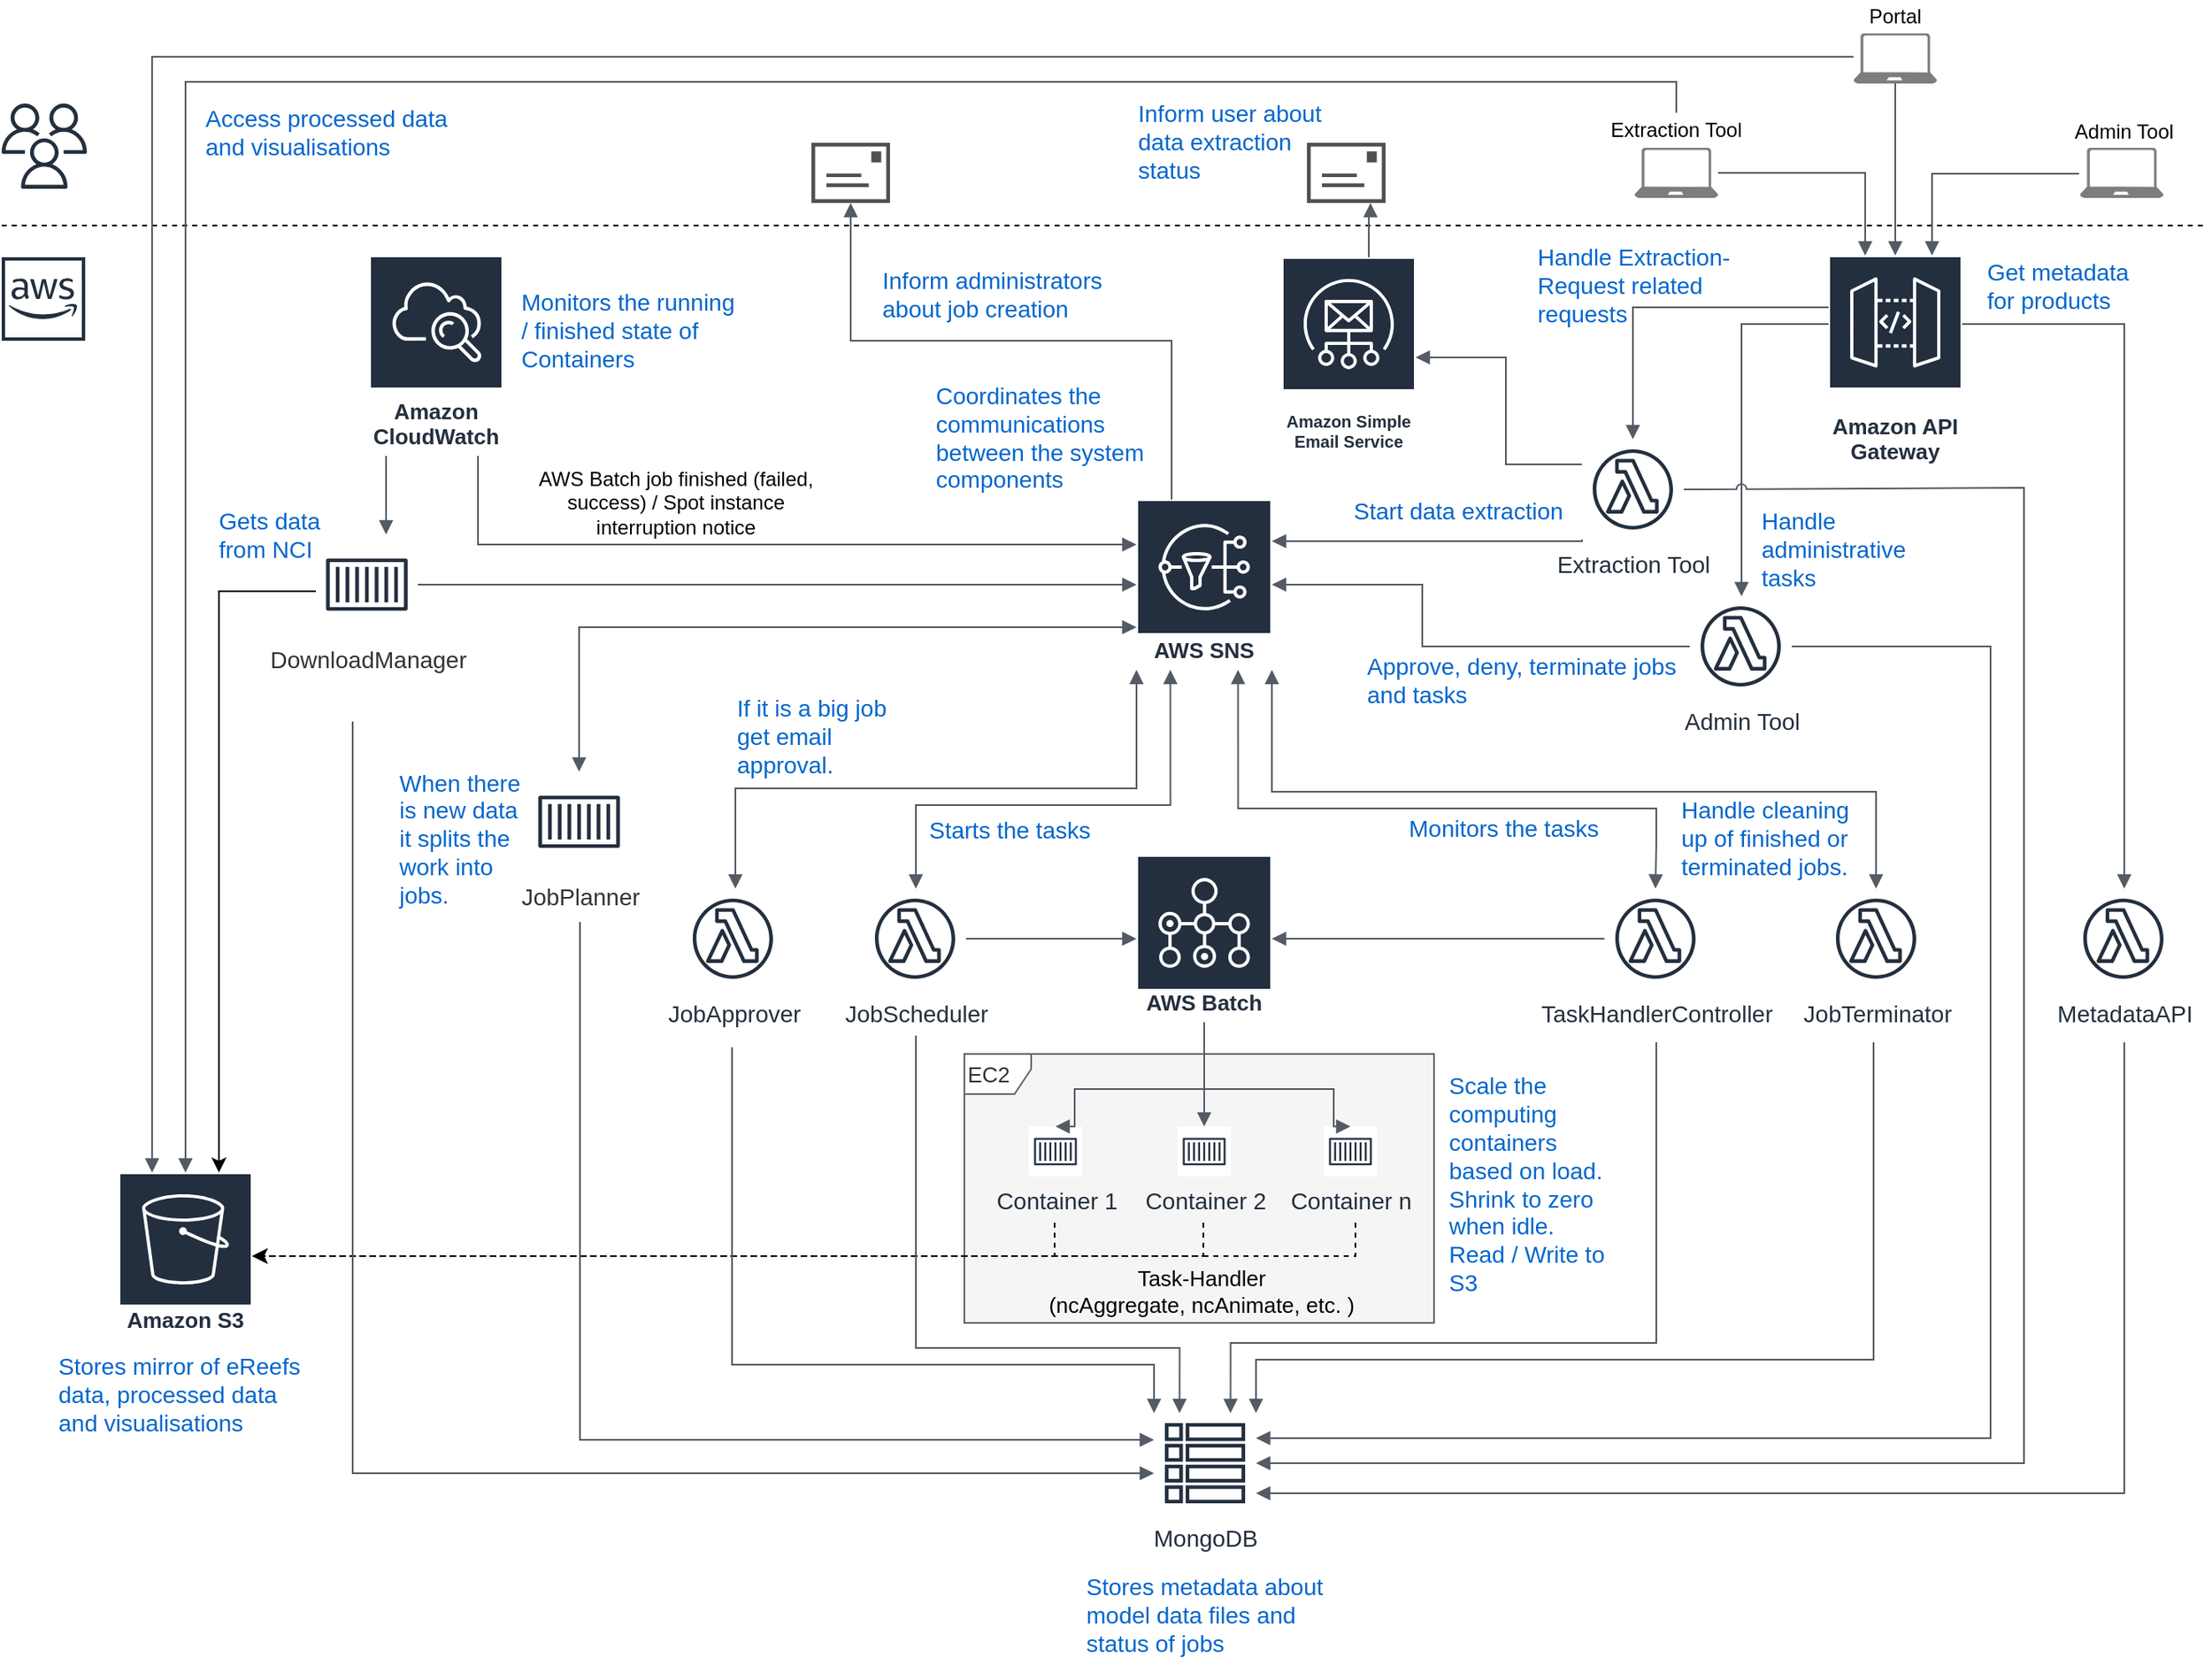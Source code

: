 <mxfile version="11.2.5" type="device" pages="1"><diagram id="AIWjgSI6FKE5sA2d39fr" name="Page-1"><mxGraphModel dx="1718" dy="987" grid="1" gridSize="10" guides="1" tooltips="1" connect="1" arrows="1" fold="1" page="1" pageScale="1" pageWidth="1654" pageHeight="1169" math="0" shadow="0"><root><mxCell id="0"/><mxCell id="1" parent="0"/><mxCell id="dnRg93aR0uM5tUcFZ671-33" value="&lt;span style=&quot;font-size: 13px;&quot;&gt;EC2&lt;/span&gt;" style="shape=umlFrame;whiteSpace=wrap;html=1;fontSize=13;fillColor=#FFFFFF;strokeColor=#666666;fontColor=#333333;swimlaneFillColor=#F5F5F5;width=40;height=24;align=left;gradientColor=none;" parent="1" vertex="1"><mxGeometry x="596" y="637" width="281" height="161" as="geometry"/></mxCell><mxCell id="l2hEYm8cLcGQP5qqCt-_-9" value="" style="edgeStyle=orthogonalEdgeStyle;html=1;endArrow=block;elbow=vertical;startArrow=block;endFill=1;strokeColor=#545B64;rounded=0;exitX=0;exitY=0.75;exitDx=0;exitDy=0;entryX=0.5;entryY=0;entryDx=0;entryDy=0;startFill=1;" parent="1" source="_pUB0SuXBhL8Jsp3ewmf-2" target="dnRg93aR0uM5tUcFZ671-42" edge="1"><mxGeometry width="100" relative="1" as="geometry"><mxPoint x="793" y="492.333" as="sourcePoint"/><mxPoint x="279.81" y="537.81" as="targetPoint"/><Array as="points"><mxPoint x="366" y="382"/></Array></mxGeometry></mxCell><mxCell id="zQh6z0M1e9EEZLiVxIB6-7" value="" style="edgeStyle=orthogonalEdgeStyle;rounded=0;orthogonalLoop=1;jettySize=auto;html=1;fontSize=10;dashed=1;" parent="1" target="zQh6z0M1e9EEZLiVxIB6-1" edge="1"><mxGeometry relative="1" as="geometry"><mxPoint x="739" y="738" as="sourcePoint"/><Array as="points"><mxPoint x="739" y="758"/></Array></mxGeometry></mxCell><mxCell id="l2hEYm8cLcGQP5qqCt-_-15" value="Container 2" style="points=[[0,0],[0.25,0],[0.5,0],[0.75,0],[1,0],[1,0.25],[1,0.5],[1,0.75],[1,1],[0.75,1],[0.5,1],[0.25,1],[0,1],[0,0.75],[0,0.5],[0,0.25]];outlineConnect=0;fontColor=#232F3E;gradientColor=none;strokeColor=#232F3E;fillColor=#ffffff;dashed=0;verticalLabelPosition=bottom;verticalAlign=top;align=center;html=1;fontSize=14;fontStyle=0;aspect=fixed;shape=mxgraph.aws4.resourceIcon;resIcon=mxgraph.aws4.container_1;" parent="1" vertex="1"><mxGeometry x="723.5" y="680.431" width="32" height="30" as="geometry"/></mxCell><mxCell id="zQh6z0M1e9EEZLiVxIB6-3" value="" style="edgeStyle=orthogonalEdgeStyle;rounded=0;orthogonalLoop=1;jettySize=auto;html=1;" parent="1" source="hlFDTd9tWK818w-DX2w5-6" target="zQh6z0M1e9EEZLiVxIB6-1" edge="1"><mxGeometry relative="1" as="geometry"><mxPoint x="1180" y="878" as="sourcePoint"/><mxPoint x="831.0" y="732.931" as="targetPoint"/><Array as="points"><mxPoint x="150" y="360"/></Array></mxGeometry></mxCell><mxCell id="zQh6z0M1e9EEZLiVxIB6-6" value="" style="edgeStyle=orthogonalEdgeStyle;rounded=0;orthogonalLoop=1;jettySize=auto;html=1;fontSize=10;dashed=1;" parent="1" target="zQh6z0M1e9EEZLiVxIB6-1" edge="1"><mxGeometry relative="1" as="geometry"><mxPoint x="650" y="738" as="sourcePoint"/><Array as="points"><mxPoint x="650" y="738"/><mxPoint x="650" y="758"/></Array></mxGeometry></mxCell><mxCell id="l2hEYm8cLcGQP5qqCt-_-16" value="Container 1" style="points=[[0,0],[0.25,0],[0.5,0],[0.75,0],[1,0],[1,0.25],[1,0.5],[1,0.75],[1,1],[0.75,1],[0.5,1],[0.25,1],[0,1],[0,0.75],[0,0.5],[0,0.25]];outlineConnect=0;fontColor=#232F3E;gradientColor=none;strokeColor=#232F3E;fillColor=#ffffff;dashed=0;verticalLabelPosition=bottom;verticalAlign=top;align=center;html=1;fontSize=14;fontStyle=0;aspect=fixed;shape=mxgraph.aws4.resourceIcon;resIcon=mxgraph.aws4.container_1;" parent="1" vertex="1"><mxGeometry x="634.5" y="680.431" width="32" height="30" as="geometry"/></mxCell><mxCell id="zQh6z0M1e9EEZLiVxIB6-8" value="" style="edgeStyle=orthogonalEdgeStyle;rounded=0;orthogonalLoop=1;jettySize=auto;html=1;fontSize=10;dashed=1;" parent="1" target="zQh6z0M1e9EEZLiVxIB6-1" edge="1"><mxGeometry relative="1" as="geometry"><mxPoint x="830" y="738" as="sourcePoint"/><Array as="points"><mxPoint x="830" y="738"/><mxPoint x="830" y="758"/></Array></mxGeometry></mxCell><mxCell id="l2hEYm8cLcGQP5qqCt-_-17" value="Container n" style="points=[[0,0],[0.25,0],[0.5,0],[0.75,0],[1,0],[1,0.25],[1,0.5],[1,0.75],[1,1],[0.75,1],[0.5,1],[0.25,1],[0,1],[0,0.75],[0,0.5],[0,0.25]];outlineConnect=0;fontColor=#232F3E;gradientColor=none;strokeColor=#232F3E;fillColor=#ffffff;dashed=0;verticalLabelPosition=bottom;verticalAlign=top;align=center;html=1;fontSize=14;fontStyle=0;aspect=fixed;shape=mxgraph.aws4.resourceIcon;resIcon=mxgraph.aws4.container_1;" parent="1" vertex="1"><mxGeometry x="811" y="680.431" width="32" height="30" as="geometry"/></mxCell><mxCell id="_pUB0SuXBhL8Jsp3ewmf-2" value="AWS SNS&lt;br style=&quot;font-size: 13px;&quot;&gt;" style="points=[[0,0],[0.25,0],[0.5,0],[0.75,0],[1,0],[1,0.25],[1,0.5],[1,0.75],[1,1],[0.75,1],[0.5,1],[0.25,1],[0,1],[0,0.75],[0,0.5],[0,0.25]];outlineConnect=0;fontColor=#232F3E;gradientColor=none;strokeColor=#ffffff;fillColor=#232F3E;dashed=0;verticalLabelPosition=middle;verticalAlign=bottom;align=center;html=1;whiteSpace=wrap;fontSize=13;fontStyle=1;spacing=3;shape=mxgraph.aws4.productIcon;prIcon=mxgraph.aws4.sns;" parent="1" vertex="1"><mxGeometry x="699" y="305" width="81" height="102" as="geometry"/></mxCell><mxCell id="_pUB0SuXBhL8Jsp3ewmf-12" value="" style="edgeStyle=orthogonalEdgeStyle;html=1;endArrow=block;elbow=vertical;startArrow=none;endFill=1;strokeColor=#545B64;rounded=0;exitX=0.5;exitY=1;exitDx=0;exitDy=0;entryX=0.5;entryY=0;entryDx=0;entryDy=0;" parent="1" source="dnRg93aR0uM5tUcFZ671-19" target="l2hEYm8cLcGQP5qqCt-_-17" edge="1"><mxGeometry width="100" relative="1" as="geometry"><mxPoint x="1017.31" y="758.759" as="sourcePoint"/><mxPoint x="1107" y="698" as="targetPoint"/><Array as="points"><mxPoint x="739" y="658"/><mxPoint x="817" y="658"/></Array></mxGeometry></mxCell><mxCell id="_pUB0SuXBhL8Jsp3ewmf-13" value="" style="edgeStyle=orthogonalEdgeStyle;html=1;endArrow=block;elbow=vertical;startArrow=none;endFill=1;strokeColor=#545B64;rounded=0;entryX=0.5;entryY=0;entryDx=0;entryDy=0;exitX=0.5;exitY=1;exitDx=0;exitDy=0;" parent="1" source="dnRg93aR0uM5tUcFZ671-19" target="l2hEYm8cLcGQP5qqCt-_-16" edge="1"><mxGeometry width="100" relative="1" as="geometry"><mxPoint x="747" y="643" as="sourcePoint"/><mxPoint x="1107" y="903" as="targetPoint"/><Array as="points"><mxPoint x="739" y="658"/><mxPoint x="662" y="658"/></Array></mxGeometry></mxCell><mxCell id="_pUB0SuXBhL8Jsp3ewmf-14" value="" style="edgeStyle=orthogonalEdgeStyle;html=1;endArrow=block;elbow=vertical;startArrow=none;endFill=1;strokeColor=#545B64;rounded=0;exitX=0.5;exitY=1;exitDx=0;exitDy=0;entryX=0.5;entryY=0;entryDx=0;entryDy=0;" parent="1" source="dnRg93aR0uM5tUcFZ671-19" target="l2hEYm8cLcGQP5qqCt-_-15" edge="1"><mxGeometry width="100" relative="1" as="geometry"><mxPoint x="1237" y="703" as="sourcePoint"/><mxPoint x="787" y="643" as="targetPoint"/><Array as="points"/></mxGeometry></mxCell><mxCell id="_pUB0SuXBhL8Jsp3ewmf-22" value="JobApprover&lt;br style=&quot;font-size: 14px;&quot;&gt;" style="points=[[0,0],[0.25,0],[0.5,0],[0.75,0],[1,0],[1,0.25],[1,0.5],[1,0.75],[1,1],[0.75,1],[0.5,1],[0.25,1],[0,1],[0,0.75],[0,0.5],[0,0.25]];outlineConnect=0;fontColor=#232F3E;gradientColor=none;strokeColor=#232F3E;fillColor=#ffffff;dashed=0;verticalLabelPosition=bottom;verticalAlign=top;align=center;html=1;fontSize=14;fontStyle=0;aspect=fixed;shape=mxgraph.aws4.resourceIcon;resIcon=mxgraph.aws4.lambda_function;" parent="1" vertex="1"><mxGeometry x="427" y="538" width="61" height="60" as="geometry"/></mxCell><mxCell id="hlFDTd9tWK818w-DX2w5-6" value="&lt;div style=&quot;font-size: 14px;&quot;&gt;DownloadManager&lt;/div&gt;" style="points=[[0,0],[0.25,0],[0.5,0],[0.75,0],[1,0],[1,0.25],[1,0.5],[1,0.75],[1,1],[0.75,1],[0.5,1],[0.25,1],[0,1],[0,0.75],[0,0.5],[0,0.25]];outlineConnect=0;fontColor=#333333;strokeColor=#232F3E;fillColor=#FFFFFF;dashed=0;verticalLabelPosition=bottom;verticalAlign=top;align=center;html=1;fontSize=14;fontStyle=0;aspect=fixed;shape=mxgraph.aws4.resourceIcon;resIcon=mxgraph.aws4.container_1;perimeterSpacing=0;" parent="1" vertex="1"><mxGeometry x="208" y="326" width="61" height="60" as="geometry"/></mxCell><mxCell id="hlFDTd9tWK818w-DX2w5-8" value="" style="edgeStyle=orthogonalEdgeStyle;html=1;endArrow=block;elbow=vertical;startArrow=none;endFill=1;strokeColor=#545B64;rounded=0;exitX=1;exitY=0.5;exitDx=0;exitDy=0;" parent="1" source="hlFDTd9tWK818w-DX2w5-6" target="_pUB0SuXBhL8Jsp3ewmf-2" edge="1"><mxGeometry width="100" relative="1" as="geometry"><mxPoint x="285" y="365.2" as="sourcePoint"/><mxPoint x="698" y="388" as="targetPoint"/><Array as="points"><mxPoint x="285" y="356"/></Array></mxGeometry></mxCell><mxCell id="dnRg93aR0uM5tUcFZ671-1" value="" style="edgeStyle=orthogonalEdgeStyle;html=1;endArrow=block;elbow=vertical;startArrow=block;endFill=1;strokeColor=#545B64;rounded=0;startFill=1;entryX=0;entryY=1;entryDx=0;entryDy=0;" parent="1" target="_pUB0SuXBhL8Jsp3ewmf-2" edge="1"><mxGeometry width="100" relative="1" as="geometry"><mxPoint x="459" y="538" as="sourcePoint"/><mxPoint x="699.5" y="438.167" as="targetPoint"/><Array as="points"><mxPoint x="459" y="538"/><mxPoint x="459" y="478"/><mxPoint x="699" y="478"/></Array></mxGeometry></mxCell><mxCell id="dnRg93aR0uM5tUcFZ671-2" value="JobTerminator&lt;br style=&quot;font-size: 14px;&quot;&gt;" style="points=[[0,0],[0.25,0],[0.5,0],[0.75,0],[1,0],[1,0.25],[1,0.5],[1,0.75],[1,1],[0.75,1],[0.5,1],[0.25,1],[0,1],[0,0.75],[0,0.5],[0,0.25]];outlineConnect=0;fontColor=#232F3E;gradientColor=none;strokeColor=#232F3E;fillColor=#ffffff;dashed=0;verticalLabelPosition=bottom;verticalAlign=top;align=center;html=1;fontSize=14;fontStyle=0;aspect=fixed;shape=mxgraph.aws4.resourceIcon;resIcon=mxgraph.aws4.lambda_function;" parent="1" vertex="1"><mxGeometry x="1111" y="538" width="61" height="60" as="geometry"/></mxCell><mxCell id="dnRg93aR0uM5tUcFZ671-3" value="" style="edgeStyle=orthogonalEdgeStyle;html=1;endArrow=block;elbow=vertical;startArrow=block;endFill=1;strokeColor=#545B64;rounded=0;exitX=1;exitY=1;exitDx=0;exitDy=0;entryX=0.5;entryY=0;entryDx=0;entryDy=0;startFill=1;" parent="1" source="_pUB0SuXBhL8Jsp3ewmf-2" target="dnRg93aR0uM5tUcFZ671-2" edge="1"><mxGeometry width="100" relative="1" as="geometry"><mxPoint x="780.333" y="411.167" as="sourcePoint"/><mxPoint x="934.5" y="375.667" as="targetPoint"/><Array as="points"><mxPoint x="780" y="480"/><mxPoint x="1142" y="480"/></Array></mxGeometry></mxCell><mxCell id="dnRg93aR0uM5tUcFZ671-6" value="" style="edgeStyle=orthogonalEdgeStyle;html=1;endArrow=block;elbow=vertical;startArrow=block;endFill=1;strokeColor=#545B64;rounded=0;startFill=1;exitX=0.25;exitY=1;exitDx=0;exitDy=0;" parent="1" source="_pUB0SuXBhL8Jsp3ewmf-2" target="dnRg93aR0uM5tUcFZ671-7" edge="1"><mxGeometry width="100" relative="1" as="geometry"><mxPoint x="719.5" y="438.167" as="sourcePoint"/><mxPoint x="567" y="528" as="targetPoint"/><Array as="points"><mxPoint x="719" y="488"/><mxPoint x="567" y="488"/></Array></mxGeometry></mxCell><mxCell id="dnRg93aR0uM5tUcFZ671-7" value="JobScheduler&lt;br style=&quot;font-size: 14px;&quot;&gt;" style="points=[[0,0],[0.25,0],[0.5,0],[0.75,0],[1,0],[1,0.25],[1,0.5],[1,0.75],[1,1],[0.75,1],[0.5,1],[0.25,1],[0,1],[0,0.75],[0,0.5],[0,0.25]];outlineConnect=0;fontColor=#232F3E;gradientColor=none;strokeColor=#232F3E;fillColor=#ffffff;dashed=0;verticalLabelPosition=bottom;verticalAlign=top;align=center;html=1;fontSize=14;fontStyle=0;aspect=fixed;shape=mxgraph.aws4.resourceIcon;resIcon=mxgraph.aws4.lambda_function;" parent="1" vertex="1"><mxGeometry x="536" y="538" width="61" height="60" as="geometry"/></mxCell><mxCell id="dnRg93aR0uM5tUcFZ671-8" value="TaskHandlerController&lt;br style=&quot;font-size: 14px;&quot;&gt;" style="points=[[0,0],[0.25,0],[0.5,0],[0.75,0],[1,0],[1,0.25],[1,0.5],[1,0.75],[1,1],[0.75,1],[0.5,1],[0.25,1],[0,1],[0,0.75],[0,0.5],[0,0.25]];outlineConnect=0;fontColor=#232F3E;gradientColor=none;strokeColor=#232F3E;fillColor=#ffffff;dashed=0;verticalLabelPosition=bottom;verticalAlign=top;align=center;html=1;fontSize=14;fontStyle=0;aspect=fixed;shape=mxgraph.aws4.resourceIcon;resIcon=mxgraph.aws4.lambda_function;" parent="1" vertex="1"><mxGeometry x="979" y="538" width="61" height="60" as="geometry"/></mxCell><mxCell id="dnRg93aR0uM5tUcFZ671-10" value="" style="edgeStyle=orthogonalEdgeStyle;html=1;endArrow=block;elbow=vertical;startArrow=block;endFill=1;strokeColor=#545B64;rounded=0;exitX=0.75;exitY=1;exitDx=0;exitDy=0;startFill=1;entryX=0.5;entryY=0;entryDx=0;entryDy=0;" parent="1" source="_pUB0SuXBhL8Jsp3ewmf-2" target="dnRg93aR0uM5tUcFZ671-8" edge="1"><mxGeometry width="100" relative="1" as="geometry"><mxPoint x="760.333" y="411.167" as="sourcePoint"/><mxPoint x="883" y="491" as="targetPoint"/><Array as="points"><mxPoint x="760" y="490"/><mxPoint x="1010" y="490"/><mxPoint x="1010" y="511"/></Array></mxGeometry></mxCell><mxCell id="dnRg93aR0uM5tUcFZ671-12" value="&lt;div style=&quot;font-size: 14px&quot;&gt;&lt;span style=&quot;font-size: 14px&quot;&gt;MongoDB&lt;/span&gt;&lt;/div&gt;" style="points=[[0,0],[0.25,0],[0.5,0],[0.75,0],[1,0],[1,0.25],[1,0.5],[1,0.75],[1,1],[0.75,1],[0.5,1],[0.25,1],[0,1],[0,0.75],[0,0.5],[0,0.25]];outlineConnect=0;fontColor=#232F3E;gradientColor=none;strokeColor=#232F3E;fillColor=#ffffff;dashed=0;verticalLabelPosition=bottom;verticalAlign=top;align=center;html=1;fontSize=14;fontStyle=0;aspect=fixed;shape=mxgraph.aws4.resourceIcon;resIcon=mxgraph.aws4.table;" parent="1" vertex="1"><mxGeometry x="709.5" y="852" width="61" height="60" as="geometry"/></mxCell><mxCell id="dnRg93aR0uM5tUcFZ671-14" value="" style="edgeStyle=orthogonalEdgeStyle;html=1;endArrow=block;elbow=vertical;startArrow=none;endFill=1;strokeColor=#545B64;rounded=0;startFill=0;entryX=0;entryY=0;entryDx=0;entryDy=0;" parent="1" target="dnRg93aR0uM5tUcFZ671-12" edge="1"><mxGeometry width="100" relative="1" as="geometry"><mxPoint x="457" y="633" as="sourcePoint"/><mxPoint x="648.138" y="716.241" as="targetPoint"/><Array as="points"><mxPoint x="457" y="633"/><mxPoint x="457" y="823"/><mxPoint x="709" y="823"/></Array></mxGeometry></mxCell><mxCell id="dnRg93aR0uM5tUcFZ671-15" value="" style="edgeStyle=orthogonalEdgeStyle;html=1;endArrow=block;elbow=vertical;startArrow=none;endFill=1;strokeColor=#545B64;rounded=0;startFill=0;entryX=0.25;entryY=0;entryDx=0;entryDy=0;" parent="1" target="dnRg93aR0uM5tUcFZ671-12" edge="1"><mxGeometry width="100" relative="1" as="geometry"><mxPoint x="567" y="626" as="sourcePoint"/><mxPoint x="727.638" y="725.741" as="targetPoint"/><Array as="points"><mxPoint x="567" y="813"/><mxPoint x="725" y="813"/></Array></mxGeometry></mxCell><mxCell id="dnRg93aR0uM5tUcFZ671-16" value="" style="edgeStyle=orthogonalEdgeStyle;html=1;endArrow=block;elbow=vertical;startArrow=none;endFill=1;strokeColor=#545B64;rounded=0;startFill=0;entryX=0.75;entryY=0;entryDx=0;entryDy=0;" parent="1" target="dnRg93aR0uM5tUcFZ671-12" edge="1"><mxGeometry width="100" relative="1" as="geometry"><mxPoint x="1010" y="630" as="sourcePoint"/><mxPoint x="927.81" y="728.741" as="targetPoint"/><Array as="points"><mxPoint x="1010" y="810"/><mxPoint x="755" y="810"/></Array></mxGeometry></mxCell><mxCell id="dnRg93aR0uM5tUcFZ671-17" value="" style="edgeStyle=orthogonalEdgeStyle;html=1;endArrow=block;elbow=vertical;startArrow=none;endFill=1;strokeColor=#545B64;rounded=0;startFill=0;entryX=1;entryY=0;entryDx=0;entryDy=0;" parent="1" target="dnRg93aR0uM5tUcFZ671-12" edge="1"><mxGeometry width="100" relative="1" as="geometry"><mxPoint x="1140" y="630" as="sourcePoint"/><mxPoint x="1072.638" y="719.241" as="targetPoint"/><Array as="points"><mxPoint x="1140" y="630"/><mxPoint x="1140" y="820"/><mxPoint x="771" y="820"/></Array></mxGeometry></mxCell><mxCell id="dnRg93aR0uM5tUcFZ671-18" value="" style="edgeStyle=orthogonalEdgeStyle;html=1;endArrow=block;elbow=vertical;startArrow=none;endFill=1;strokeColor=#545B64;rounded=0;startFill=0;" parent="1" target="dnRg93aR0uM5tUcFZ671-12" edge="1"><mxGeometry width="100" relative="1" as="geometry"><mxPoint x="366" y="558" as="sourcePoint"/><mxPoint x="537.638" y="731.241" as="targetPoint"/><Array as="points"><mxPoint x="366" y="868"/></Array></mxGeometry></mxCell><mxCell id="dnRg93aR0uM5tUcFZ671-19" value="AWS Batch" style="points=[[0,0],[0.25,0],[0.5,0],[0.75,0],[1,0],[1,0.25],[1,0.5],[1,0.75],[1,1],[0.75,1],[0.5,1],[0.25,1],[0,1],[0,0.75],[0,0.5],[0,0.25]];outlineConnect=0;fontColor=#232F3E;gradientColor=none;strokeColor=#ffffff;fillColor=#232F3E;dashed=0;verticalLabelPosition=middle;verticalAlign=bottom;align=center;html=1;whiteSpace=wrap;fontSize=13;fontStyle=1;spacing=3;shape=mxgraph.aws4.productIcon;prIcon=mxgraph.aws4.batch;" parent="1" vertex="1"><mxGeometry x="699" y="518" width="81" height="100" as="geometry"/></mxCell><mxCell id="dnRg93aR0uM5tUcFZ671-20" value="" style="edgeStyle=orthogonalEdgeStyle;html=1;endArrow=block;elbow=vertical;startArrow=none;endFill=1;strokeColor=#545B64;rounded=0;entryX=0;entryY=0.5;entryDx=0;entryDy=0;startFill=0;exitX=1;exitY=0.5;exitDx=0;exitDy=0;" parent="1" source="dnRg93aR0uM5tUcFZ671-7" target="dnRg93aR0uM5tUcFZ671-19" edge="1"><mxGeometry width="100" relative="1" as="geometry"><mxPoint x="617.793" y="547.966" as="sourcePoint"/><mxPoint x="729.517" y="447.966" as="targetPoint"/><Array as="points"/></mxGeometry></mxCell><mxCell id="dnRg93aR0uM5tUcFZ671-21" value="" style="edgeStyle=orthogonalEdgeStyle;html=1;endArrow=block;elbow=vertical;startArrow=none;endFill=1;strokeColor=#545B64;rounded=0;entryX=1;entryY=0.5;entryDx=0;entryDy=0;startFill=0;exitX=0;exitY=0.5;exitDx=0;exitDy=0;" parent="1" source="dnRg93aR0uM5tUcFZ671-8" target="dnRg93aR0uM5tUcFZ671-19" edge="1"><mxGeometry width="100" relative="1" as="geometry"><mxPoint x="709.517" y="551.31" as="sourcePoint"/><mxPoint x="648.138" y="551.31" as="targetPoint"/><Array as="points"/></mxGeometry></mxCell><mxCell id="dnRg93aR0uM5tUcFZ671-22" value="Amazon CloudWatch" style="outlineConnect=0;fontColor=#232F3E;gradientColor=none;strokeColor=#ffffff;fillColor=#232F3E;dashed=0;verticalLabelPosition=middle;verticalAlign=bottom;align=center;html=1;whiteSpace=wrap;fontSize=13;fontStyle=1;spacing=3;shape=mxgraph.aws4.productIcon;prIcon=mxgraph.aws4.cloudwatch;" parent="1" vertex="1"><mxGeometry x="240" y="159" width="80" height="120" as="geometry"/></mxCell><mxCell id="dnRg93aR0uM5tUcFZ671-23" value="" style="edgeStyle=orthogonalEdgeStyle;html=1;endArrow=block;elbow=vertical;startArrow=none;endFill=1;strokeColor=#545B64;rounded=0;" parent="1" source="dnRg93aR0uM5tUcFZ671-22" target="_pUB0SuXBhL8Jsp3ewmf-2" edge="1"><mxGeometry width="100" relative="1" as="geometry"><mxPoint x="431.655" y="362.931" as="sourcePoint"/><mxPoint x="707.517" y="362.931" as="targetPoint"/><Array as="points"><mxPoint x="305" y="332"/></Array></mxGeometry></mxCell><mxCell id="dnRg93aR0uM5tUcFZ671-24" value="" style="endArrow=none;dashed=1;html=1;" parent="1" edge="1"><mxGeometry width="50" height="50" relative="1" as="geometry"><mxPoint x="20" y="141" as="sourcePoint"/><mxPoint x="1340" y="141" as="targetPoint"/></mxGeometry></mxCell><mxCell id="dnRg93aR0uM5tUcFZ671-25" style="edgeStyle=orthogonalEdgeStyle;rounded=0;orthogonalLoop=1;jettySize=auto;html=1;endArrow=block;endFill=1;strokeColor=#545B64;" parent="1" source="_pUB0SuXBhL8Jsp3ewmf-2" target="dnRg93aR0uM5tUcFZ671-26" edge="1"><mxGeometry relative="1" as="geometry"><mxPoint x="685" y="109" as="targetPoint"/><Array as="points"><mxPoint x="720" y="210"/><mxPoint x="528" y="210"/></Array><mxPoint x="756.207" y="272.845" as="sourcePoint"/></mxGeometry></mxCell><mxCell id="dnRg93aR0uM5tUcFZ671-26" value="" style="shadow=0;dashed=0;html=1;strokeColor=none;fillColor=#505050;labelPosition=center;verticalLabelPosition=bottom;verticalAlign=top;outlineConnect=0;align=center;shape=mxgraph.office.concepts.email;" parent="1" vertex="1"><mxGeometry x="504.5" y="91.5" width="47" height="36" as="geometry"/></mxCell><mxCell id="dnRg93aR0uM5tUcFZ671-28" style="edgeStyle=orthogonalEdgeStyle;rounded=0;orthogonalLoop=1;jettySize=auto;html=1;endArrow=block;endFill=1;strokeColor=#545B64;" parent="1" source="Nff8c-Vhf7YHjFPH9ZMv-2" target="dnRg93aR0uM5tUcFZ671-34" edge="1"><mxGeometry relative="1" as="geometry"><mxPoint x="736" y="171" as="targetPoint"/><mxPoint x="1075" y="110" as="sourcePoint"/><Array as="points"><mxPoint x="1135" y="110"/></Array></mxGeometry></mxCell><mxCell id="dnRg93aR0uM5tUcFZ671-30" value="" style="outlineConnect=0;fontColor=#232F3E;gradientColor=none;fillColor=#232F3E;strokeColor=none;dashed=0;verticalLabelPosition=bottom;verticalAlign=top;align=center;html=1;fontSize=12;fontStyle=0;aspect=fixed;shape=mxgraph.aws4.aws_cloud;" parent="1" vertex="1"><mxGeometry x="20" y="160" width="50" height="50" as="geometry"/></mxCell><mxCell id="dnRg93aR0uM5tUcFZ671-31" value="" style="outlineConnect=0;fontColor=#232F3E;gradientColor=none;fillColor=#232F3E;strokeColor=none;dashed=0;verticalLabelPosition=bottom;verticalAlign=top;align=center;html=1;fontSize=12;fontStyle=0;aspect=fixed;shape=mxgraph.aws4.users;" parent="1" vertex="1"><mxGeometry x="20" y="68" width="51" height="51" as="geometry"/></mxCell><mxCell id="dnRg93aR0uM5tUcFZ671-34" value="Amazon API Gateway" style="outlineConnect=0;fontColor=#232F3E;gradientColor=none;strokeColor=#ffffff;fillColor=#232F3E;dashed=0;verticalLabelPosition=middle;verticalAlign=bottom;align=center;html=1;whiteSpace=wrap;fontSize=13;fontStyle=1;spacing=3;shape=mxgraph.aws4.productIcon;prIcon=mxgraph.aws4.api_gateway;" parent="1" vertex="1"><mxGeometry x="1113" y="159" width="80" height="129" as="geometry"/></mxCell><mxCell id="dnRg93aR0uM5tUcFZ671-38" value="AWS Batch job finished (failed, success) / Spot instance interruption notice" style="text;html=1;strokeColor=none;fillColor=none;align=center;verticalAlign=middle;whiteSpace=wrap;rounded=0;fontSize=12;" parent="1" vertex="1"><mxGeometry x="326" y="285" width="195" height="44" as="geometry"/></mxCell><mxCell id="dnRg93aR0uM5tUcFZ671-39" value="&lt;div style=&quot;font-size: 13px;&quot;&gt;Task-Handler&lt;/div&gt;&lt;div style=&quot;font-size: 13px;&quot;&gt;(ncAggregate, ncAnimate, etc. )&lt;/div&gt;" style="text;html=1;strokeColor=none;fillColor=none;align=center;verticalAlign=middle;whiteSpace=wrap;rounded=0;fontSize=13;" parent="1" vertex="1"><mxGeometry x="598" y="762" width="280" height="34" as="geometry"/></mxCell><mxCell id="dnRg93aR0uM5tUcFZ671-40" value="" style="edgeStyle=orthogonalEdgeStyle;html=1;endArrow=block;elbow=vertical;startArrow=none;endFill=1;strokeColor=#545B64;rounded=0;" parent="1" source="dnRg93aR0uM5tUcFZ671-22" target="hlFDTd9tWK818w-DX2w5-6" edge="1"><mxGeometry width="100" relative="1" as="geometry"><mxPoint x="254" y="332" as="sourcePoint"/><mxPoint x="245.667" y="374" as="targetPoint"/><Array as="points"><mxPoint x="250" y="312"/><mxPoint x="250" y="312"/></Array></mxGeometry></mxCell><mxCell id="dnRg93aR0uM5tUcFZ671-42" value="&lt;div style=&quot;font-size: 14px;&quot;&gt;JobPlanner&lt;/div&gt;" style="points=[[0,0],[0.25,0],[0.5,0],[0.75,0],[1,0],[1,0.25],[1,0.5],[1,0.75],[1,1],[0.75,1],[0.5,1],[0.25,1],[0,1],[0,0.75],[0,0.5],[0,0.25]];outlineConnect=0;fontColor=#333333;strokeColor=#232F3E;fillColor=#FFFFFF;dashed=0;verticalLabelPosition=bottom;verticalAlign=top;align=center;html=1;fontSize=14;fontStyle=0;aspect=fixed;shape=mxgraph.aws4.resourceIcon;resIcon=mxgraph.aws4.container_1;" parent="1" vertex="1"><mxGeometry x="335" y="468" width="61" height="60" as="geometry"/></mxCell><mxCell id="dnRg93aR0uM5tUcFZ671-43" value="" style="edgeStyle=orthogonalEdgeStyle;html=1;endArrow=block;elbow=vertical;startArrow=none;endFill=1;strokeColor=#545B64;rounded=0;startFill=0;" parent="1" target="dnRg93aR0uM5tUcFZ671-12" edge="1"><mxGeometry width="100" relative="1" as="geometry"><mxPoint x="230" y="438" as="sourcePoint"/><mxPoint x="587.034" y="1024.534" as="targetPoint"/><Array as="points"><mxPoint x="230" y="438"/><mxPoint x="230" y="888"/></Array></mxGeometry></mxCell><mxCell id="zQh6z0M1e9EEZLiVxIB6-1" value="Amazon S3" style="outlineConnect=0;fontColor=#232F3E;gradientColor=none;strokeColor=#ffffff;fillColor=#232F3E;dashed=0;verticalLabelPosition=middle;verticalAlign=bottom;align=center;html=1;whiteSpace=wrap;fontSize=13;fontStyle=1;spacing=3;shape=mxgraph.aws4.productIcon;prIcon=mxgraph.aws4.s3;" parent="1" vertex="1"><mxGeometry x="90" y="708" width="80" height="100" as="geometry"/></mxCell><mxCell id="VfZ2k4PoKrWDXnL1z-Ws-2" value="Monitors the running / finished state of Containers" style="text;html=1;strokeColor=none;fillColor=none;align=left;verticalAlign=middle;whiteSpace=wrap;rounded=0;fontSize=14;fontColor=#0066CC;" parent="1" vertex="1"><mxGeometry x="329" y="184" width="134" height="39" as="geometry"/></mxCell><mxCell id="VfZ2k4PoKrWDXnL1z-Ws-3" value="Coordinates the communications between the system components" style="text;html=1;strokeColor=none;fillColor=none;align=left;verticalAlign=middle;whiteSpace=wrap;rounded=0;fontSize=14;fontColor=#0066CC;" parent="1" vertex="1"><mxGeometry x="577" y="235" width="156" height="66" as="geometry"/></mxCell><mxCell id="VfZ2k4PoKrWDXnL1z-Ws-4" value="Stores metadata about model data files and status of jobs" style="text;html=1;strokeColor=none;fillColor=none;align=left;verticalAlign=middle;whiteSpace=wrap;rounded=0;fontSize=14;fontColor=#0066CC;" parent="1" vertex="1"><mxGeometry x="666.5" y="940" width="156" height="66" as="geometry"/></mxCell><mxCell id="VfZ2k4PoKrWDXnL1z-Ws-5" value="Stores mirror of eReefs data, processed data and visualisations" style="text;html=1;strokeColor=none;fillColor=none;align=left;verticalAlign=middle;whiteSpace=wrap;rounded=0;fontSize=14;fontColor=#0066CC;" parent="1" vertex="1"><mxGeometry x="52" y="808" width="156" height="66" as="geometry"/></mxCell><mxCell id="VfZ2k4PoKrWDXnL1z-Ws-6" value="Gets data from NCI" style="text;html=1;strokeColor=none;fillColor=none;align=left;verticalAlign=middle;whiteSpace=wrap;rounded=0;fontSize=14;fontColor=#0066CC;" parent="1" vertex="1"><mxGeometry x="148" y="293" width="76" height="66" as="geometry"/></mxCell><mxCell id="VfZ2k4PoKrWDXnL1z-Ws-7" value="When there is new data it splits the work into jobs." style="text;html=1;strokeColor=none;fillColor=none;align=left;verticalAlign=middle;whiteSpace=wrap;rounded=0;fontSize=14;fontColor=#0066CC;" parent="1" vertex="1"><mxGeometry x="256" y="468" width="76" height="80" as="geometry"/></mxCell><mxCell id="VfZ2k4PoKrWDXnL1z-Ws-8" value="Scale the computing containers based on load. Shrink to zero when idle.&lt;br&gt;Read / Write to S3&lt;br&gt;" style="text;html=1;strokeColor=none;fillColor=none;align=left;verticalAlign=middle;whiteSpace=wrap;rounded=0;fontSize=14;fontColor=#0066CC;" parent="1" vertex="1"><mxGeometry x="884" y="647" width="108" height="135" as="geometry"/></mxCell><mxCell id="VfZ2k4PoKrWDXnL1z-Ws-9" value="Starts the tasks&lt;br&gt;" style="text;html=1;strokeColor=none;fillColor=none;align=left;verticalAlign=middle;whiteSpace=wrap;rounded=0;fontSize=14;fontColor=#0066CC;" parent="1" vertex="1"><mxGeometry x="573" y="489" width="108" height="28" as="geometry"/></mxCell><mxCell id="VfZ2k4PoKrWDXnL1z-Ws-10" value="Monitors the tasks&lt;br&gt;" style="text;html=1;strokeColor=none;fillColor=none;align=left;verticalAlign=middle;whiteSpace=wrap;rounded=0;fontSize=14;fontColor=#0066CC;" parent="1" vertex="1"><mxGeometry x="860" y="488" width="132" height="28" as="geometry"/></mxCell><mxCell id="VfZ2k4PoKrWDXnL1z-Ws-11" value="If it is a big job&amp;nbsp; get email approval.&lt;br&gt;" style="text;html=1;strokeColor=none;fillColor=none;align=left;verticalAlign=middle;whiteSpace=wrap;rounded=0;fontSize=14;fontColor=#0066CC;" parent="1" vertex="1"><mxGeometry x="457.5" y="426.5" width="108" height="40" as="geometry"/></mxCell><mxCell id="VfZ2k4PoKrWDXnL1z-Ws-12" value="Handle cleaning up of finished or terminated jobs.&lt;br&gt;" style="text;html=1;strokeColor=none;fillColor=none;align=left;verticalAlign=middle;whiteSpace=wrap;rounded=0;fontSize=14;fontColor=#0066CC;" parent="1" vertex="1"><mxGeometry x="1022.5" y="488" width="108" height="40" as="geometry"/></mxCell><mxCell id="CsfFdD5noWJRJCD0Gs8t-1" value="MetadataAPI" style="points=[[0,0],[0.25,0],[0.5,0],[0.75,0],[1,0],[1,0.25],[1,0.5],[1,0.75],[1,1],[0.75,1],[0.5,1],[0.25,1],[0,1],[0,0.75],[0,0.5],[0,0.25]];outlineConnect=0;fontColor=#232F3E;gradientColor=none;strokeColor=#232F3E;fillColor=#ffffff;dashed=0;verticalLabelPosition=bottom;verticalAlign=top;align=center;html=1;fontSize=14;fontStyle=0;aspect=fixed;shape=mxgraph.aws4.resourceIcon;resIcon=mxgraph.aws4.lambda_function;" parent="1" vertex="1"><mxGeometry x="1259" y="538" width="61" height="60" as="geometry"/></mxCell><mxCell id="CsfFdD5noWJRJCD0Gs8t-4" value="" style="pointerEvents=1;shadow=0;dashed=0;html=1;strokeColor=none;labelPosition=center;verticalLabelPosition=bottom;verticalAlign=top;align=center;shape=mxgraph.azure.laptop;fillColor=#7D7D7D;" parent="1" vertex="1"><mxGeometry x="1263.5" y="94.5" width="50" height="30" as="geometry"/></mxCell><mxCell id="CsfFdD5noWJRJCD0Gs8t-5" style="edgeStyle=orthogonalEdgeStyle;rounded=0;orthogonalLoop=1;jettySize=auto;html=1;endArrow=block;endFill=1;strokeColor=#545B64;exitX=-0.011;exitY=0.515;exitDx=0;exitDy=0;exitPerimeter=0;" parent="1" source="CsfFdD5noWJRJCD0Gs8t-4" target="dnRg93aR0uM5tUcFZ671-34" edge="1"><mxGeometry relative="1" as="geometry"><mxPoint x="1145" y="169" as="targetPoint"/><mxPoint x="1255" y="100" as="sourcePoint"/><Array as="points"><mxPoint x="1175" y="110"/></Array></mxGeometry></mxCell><mxCell id="CsfFdD5noWJRJCD0Gs8t-6" style="edgeStyle=orthogonalEdgeStyle;rounded=0;orthogonalLoop=1;jettySize=auto;html=1;endArrow=block;endFill=1;strokeColor=#545B64;" parent="1" target="CsfFdD5noWJRJCD0Gs8t-1" edge="1" source="dnRg93aR0uM5tUcFZ671-34"><mxGeometry relative="1" as="geometry"><mxPoint x="1010.5" y="373" as="targetPoint"/><mxPoint x="1000" y="290" as="sourcePoint"/><Array as="points"><mxPoint x="1290" y="200"/></Array></mxGeometry></mxCell><mxCell id="CsfFdD5noWJRJCD0Gs8t-7" value="Get metadata for products" style="text;html=1;strokeColor=none;fillColor=none;align=left;verticalAlign=middle;whiteSpace=wrap;rounded=0;fontSize=14;fontColor=#0066CC;" parent="1" vertex="1"><mxGeometry x="1206" y="144" width="91" height="66" as="geometry"/></mxCell><mxCell id="CsfFdD5noWJRJCD0Gs8t-8" value="" style="edgeStyle=orthogonalEdgeStyle;html=1;endArrow=block;elbow=vertical;startArrow=none;endFill=1;strokeColor=#545B64;rounded=0;startFill=0;" parent="1" target="dnRg93aR0uM5tUcFZ671-12" edge="1"><mxGeometry width="100" relative="1" as="geometry"><mxPoint x="1290" y="630" as="sourcePoint"/><mxPoint x="780.5" y="861.667" as="targetPoint"/><Array as="points"><mxPoint x="1290" y="900"/></Array></mxGeometry></mxCell><mxCell id="Nff8c-Vhf7YHjFPH9ZMv-1" value="Inform administrators about job creation" style="text;html=1;strokeColor=none;fillColor=none;align=left;verticalAlign=middle;whiteSpace=wrap;rounded=0;fontSize=14;fontColor=#0066CC;" vertex="1" parent="1"><mxGeometry x="545" y="156.5" width="154" height="50" as="geometry"/></mxCell><mxCell id="Nff8c-Vhf7YHjFPH9ZMv-2" value="" style="pointerEvents=1;shadow=0;dashed=0;html=1;strokeColor=none;labelPosition=center;verticalLabelPosition=bottom;verticalAlign=top;align=center;shape=mxgraph.azure.laptop;fillColor=#7D7D7D;" vertex="1" parent="1"><mxGeometry x="997" y="94.5" width="50" height="30" as="geometry"/></mxCell><mxCell id="Nff8c-Vhf7YHjFPH9ZMv-3" value="" style="pointerEvents=1;shadow=0;dashed=0;html=1;strokeColor=none;labelPosition=center;verticalLabelPosition=bottom;verticalAlign=top;align=center;shape=mxgraph.azure.laptop;fillColor=#7D7D7D;" vertex="1" parent="1"><mxGeometry x="1128" y="26" width="50" height="30" as="geometry"/></mxCell><mxCell id="Nff8c-Vhf7YHjFPH9ZMv-4" value="Extraction Tool" style="text;html=1;strokeColor=none;fillColor=none;align=center;verticalAlign=middle;whiteSpace=wrap;rounded=0;" vertex="1" parent="1"><mxGeometry x="977" y="73.5" width="90" height="20" as="geometry"/></mxCell><mxCell id="Nff8c-Vhf7YHjFPH9ZMv-5" value="Portal" style="text;html=1;strokeColor=none;fillColor=none;align=center;verticalAlign=middle;whiteSpace=wrap;rounded=0;" vertex="1" parent="1"><mxGeometry x="1108" y="6" width="90" height="20" as="geometry"/></mxCell><mxCell id="Nff8c-Vhf7YHjFPH9ZMv-6" value="Admin Tool" style="text;html=1;strokeColor=none;fillColor=none;align=center;verticalAlign=middle;whiteSpace=wrap;rounded=0;" vertex="1" parent="1"><mxGeometry x="1244.5" y="75" width="90" height="20" as="geometry"/></mxCell><mxCell id="Nff8c-Vhf7YHjFPH9ZMv-7" style="edgeStyle=orthogonalEdgeStyle;rounded=0;orthogonalLoop=1;jettySize=auto;html=1;endArrow=block;endFill=1;strokeColor=#545B64;" edge="1" parent="1" source="Nff8c-Vhf7YHjFPH9ZMv-3" target="dnRg93aR0uM5tUcFZ671-34"><mxGeometry relative="1" as="geometry"><mxPoint x="1185" y="169" as="targetPoint"/><mxPoint x="1280" y="120" as="sourcePoint"/><Array as="points"><mxPoint x="1153" y="130"/><mxPoint x="1153" y="130"/></Array></mxGeometry></mxCell><mxCell id="Nff8c-Vhf7YHjFPH9ZMv-8" style="edgeStyle=orthogonalEdgeStyle;rounded=0;orthogonalLoop=1;jettySize=auto;html=1;endArrow=block;endFill=1;strokeColor=#545B64;" edge="1" parent="1" source="Nff8c-Vhf7YHjFPH9ZMv-3" target="zQh6z0M1e9EEZLiVxIB6-1"><mxGeometry relative="1" as="geometry"><mxPoint x="110" y="700" as="targetPoint"/><mxPoint x="998" y="70" as="sourcePoint"/><Array as="points"><mxPoint x="110" y="40"/></Array></mxGeometry></mxCell><mxCell id="Nff8c-Vhf7YHjFPH9ZMv-10" style="edgeStyle=orthogonalEdgeStyle;rounded=0;orthogonalLoop=1;jettySize=auto;html=1;endArrow=block;endFill=1;strokeColor=#545B64;exitX=0.5;exitY=0;exitDx=0;exitDy=0;" edge="1" parent="1" source="Nff8c-Vhf7YHjFPH9ZMv-4" target="zQh6z0M1e9EEZLiVxIB6-1"><mxGeometry relative="1" as="geometry"><mxPoint x="120" y="718" as="targetPoint"/><mxPoint x="1138" y="55" as="sourcePoint"/><Array as="points"><mxPoint x="1022" y="55"/><mxPoint x="130" y="55"/></Array></mxGeometry></mxCell><mxCell id="Nff8c-Vhf7YHjFPH9ZMv-11" value="Extraction Tool" style="points=[[0,0],[0.25,0],[0.5,0],[0.75,0],[1,0],[1,0.25],[1,0.5],[1,0.75],[1,1],[0.75,1],[0.5,1],[0.25,1],[0,1],[0,0.75],[0,0.5],[0,0.25]];outlineConnect=0;fontColor=#232F3E;gradientColor=none;strokeColor=#232F3E;fillColor=#ffffff;dashed=0;verticalLabelPosition=bottom;verticalAlign=top;align=center;html=1;fontSize=14;fontStyle=0;aspect=fixed;shape=mxgraph.aws4.resourceIcon;resIcon=mxgraph.aws4.lambda_function;" vertex="1" parent="1"><mxGeometry x="965.5" y="269" width="61" height="60" as="geometry"/></mxCell><mxCell id="Nff8c-Vhf7YHjFPH9ZMv-12" value="Admin Tool" style="points=[[0,0],[0.25,0],[0.5,0],[0.75,0],[1,0],[1,0.25],[1,0.5],[1,0.75],[1,1],[0.75,1],[0.5,1],[0.25,1],[0,1],[0,0.75],[0,0.5],[0,0.25]];outlineConnect=0;fontColor=#232F3E;gradientColor=none;strokeColor=#232F3E;fillColor=#ffffff;dashed=0;verticalLabelPosition=bottom;verticalAlign=top;align=center;html=1;fontSize=14;fontStyle=0;aspect=fixed;shape=mxgraph.aws4.resourceIcon;resIcon=mxgraph.aws4.lambda_function;" vertex="1" parent="1"><mxGeometry x="1030" y="363" width="61" height="60" as="geometry"/></mxCell><mxCell id="Nff8c-Vhf7YHjFPH9ZMv-15" style="edgeStyle=orthogonalEdgeStyle;rounded=0;orthogonalLoop=1;jettySize=auto;html=1;endArrow=block;endFill=1;strokeColor=#545B64;entryX=0.5;entryY=0;entryDx=0;entryDy=0;" edge="1" parent="1" source="dnRg93aR0uM5tUcFZ671-34" target="Nff8c-Vhf7YHjFPH9ZMv-11"><mxGeometry relative="1" as="geometry"><mxPoint x="1261" y="548" as="targetPoint"/><mxPoint x="1203" y="234" as="sourcePoint"/><Array as="points"><mxPoint x="996" y="190"/></Array></mxGeometry></mxCell><mxCell id="Nff8c-Vhf7YHjFPH9ZMv-17" style="edgeStyle=orthogonalEdgeStyle;rounded=0;orthogonalLoop=1;jettySize=auto;html=1;endArrow=block;endFill=1;strokeColor=#545B64;" edge="1" parent="1" source="dnRg93aR0uM5tUcFZ671-34" target="Nff8c-Vhf7YHjFPH9ZMv-12"><mxGeometry relative="1" as="geometry"><mxPoint x="984" y="335" as="targetPoint"/><mxPoint x="1123" y="200" as="sourcePoint"/><Array as="points"><mxPoint x="1061" y="200"/></Array></mxGeometry></mxCell><mxCell id="Nff8c-Vhf7YHjFPH9ZMv-18" style="edgeStyle=orthogonalEdgeStyle;rounded=0;orthogonalLoop=1;jettySize=auto;html=1;endArrow=block;endFill=1;strokeColor=#545B64;exitX=0;exitY=1;exitDx=0;exitDy=0;" edge="1" parent="1" source="Nff8c-Vhf7YHjFPH9ZMv-11" target="_pUB0SuXBhL8Jsp3ewmf-2"><mxGeometry relative="1" as="geometry"><mxPoint x="962" y="321" as="targetPoint"/><mxPoint x="1123" y="200" as="sourcePoint"/><Array as="points"><mxPoint x="965" y="330"/></Array></mxGeometry></mxCell><mxCell id="Nff8c-Vhf7YHjFPH9ZMv-19" style="edgeStyle=orthogonalEdgeStyle;rounded=0;orthogonalLoop=1;jettySize=auto;html=1;endArrow=block;endFill=1;strokeColor=#545B64;exitX=1;exitY=0.5;exitDx=0;exitDy=0;jumpStyle=arc;entryX=1;entryY=0.5;entryDx=0;entryDy=0;" edge="1" parent="1" source="Nff8c-Vhf7YHjFPH9ZMv-11" target="dnRg93aR0uM5tUcFZ671-12"><mxGeometry relative="1" as="geometry"><mxPoint x="1390" y="847" as="targetPoint"/><mxPoint x="1551" y="769" as="sourcePoint"/><Array as="points"><mxPoint x="1230" y="298"/><mxPoint x="1230" y="882"/></Array></mxGeometry></mxCell><mxCell id="Nff8c-Vhf7YHjFPH9ZMv-20" style="edgeStyle=orthogonalEdgeStyle;rounded=0;orthogonalLoop=1;jettySize=auto;html=1;endArrow=block;endFill=1;strokeColor=#545B64;exitX=0;exitY=0.5;exitDx=0;exitDy=0;entryX=1;entryY=0.5;entryDx=0;entryDy=0;" edge="1" parent="1" source="Nff8c-Vhf7YHjFPH9ZMv-12" target="_pUB0SuXBhL8Jsp3ewmf-2"><mxGeometry relative="1" as="geometry"><mxPoint x="790" y="340" as="targetPoint"/><mxPoint x="932" y="308" as="sourcePoint"/><Array as="points"><mxPoint x="870" y="393"/><mxPoint x="870" y="356"/></Array></mxGeometry></mxCell><mxCell id="Nff8c-Vhf7YHjFPH9ZMv-21" style="edgeStyle=orthogonalEdgeStyle;rounded=0;orthogonalLoop=1;jettySize=auto;html=1;endArrow=block;endFill=1;strokeColor=#545B64;entryX=1;entryY=0.25;entryDx=0;entryDy=0;exitX=1;exitY=0.5;exitDx=0;exitDy=0;jumpStyle=arc;" edge="1" parent="1" source="Nff8c-Vhf7YHjFPH9ZMv-12" target="dnRg93aR0uM5tUcFZ671-12"><mxGeometry relative="1" as="geometry"><mxPoint x="781" y="877" as="targetPoint"/><mxPoint x="993" y="308" as="sourcePoint"/><Array as="points"><mxPoint x="1210" y="393"/><mxPoint x="1210" y="867"/></Array></mxGeometry></mxCell><mxCell id="Nff8c-Vhf7YHjFPH9ZMv-22" value="Access processed data and visualisations" style="text;html=1;strokeColor=none;fillColor=none;align=left;verticalAlign=middle;whiteSpace=wrap;rounded=0;fontSize=14;fontColor=#0066CC;" vertex="1" parent="1"><mxGeometry x="140" y="60" width="154" height="50" as="geometry"/></mxCell><mxCell id="Nff8c-Vhf7YHjFPH9ZMv-23" value="Handle Extraction-Request related requests" style="text;html=1;strokeColor=none;fillColor=none;align=left;verticalAlign=middle;whiteSpace=wrap;rounded=0;fontSize=14;fontColor=#0066CC;" vertex="1" parent="1"><mxGeometry x="937" y="154.5" width="120" height="45" as="geometry"/></mxCell><mxCell id="Nff8c-Vhf7YHjFPH9ZMv-24" value="Handle administrative tasks" style="text;html=1;strokeColor=none;fillColor=none;align=left;verticalAlign=middle;whiteSpace=wrap;rounded=0;fontSize=14;fontColor=#0066CC;" vertex="1" parent="1"><mxGeometry x="1071" y="305" width="84" height="60" as="geometry"/></mxCell><mxCell id="Nff8c-Vhf7YHjFPH9ZMv-27" value="Start data extraction" style="text;html=1;strokeColor=none;fillColor=none;align=left;verticalAlign=middle;whiteSpace=wrap;rounded=0;fontSize=14;fontColor=#0066CC;" vertex="1" parent="1"><mxGeometry x="827" y="298" width="131" height="28" as="geometry"/></mxCell><mxCell id="Nff8c-Vhf7YHjFPH9ZMv-28" value="Approve, deny, terminate jobs and tasks" style="text;html=1;strokeColor=none;fillColor=none;align=left;verticalAlign=middle;whiteSpace=wrap;rounded=0;fontSize=14;fontColor=#0066CC;" vertex="1" parent="1"><mxGeometry x="834.5" y="398.5" width="188" height="28" as="geometry"/></mxCell><mxCell id="Nff8c-Vhf7YHjFPH9ZMv-29" value="Amazon Simple Email Service" style="outlineConnect=0;fontColor=#232F3E;gradientColor=none;strokeColor=#ffffff;fillColor=#232F3E;dashed=0;verticalLabelPosition=middle;verticalAlign=bottom;align=center;html=1;whiteSpace=wrap;fontSize=10;fontStyle=1;spacing=3;shape=mxgraph.aws4.productIcon;prIcon=mxgraph.aws4.simple_email_service;" vertex="1" parent="1"><mxGeometry x="786" y="160" width="80" height="120" as="geometry"/></mxCell><mxCell id="Nff8c-Vhf7YHjFPH9ZMv-30" style="edgeStyle=orthogonalEdgeStyle;rounded=0;orthogonalLoop=1;jettySize=auto;html=1;endArrow=block;endFill=1;strokeColor=#545B64;exitX=0;exitY=0.25;exitDx=0;exitDy=0;" edge="1" parent="1" source="Nff8c-Vhf7YHjFPH9ZMv-11" target="Nff8c-Vhf7YHjFPH9ZMv-29"><mxGeometry relative="1" as="geometry"><mxPoint x="1006.167" y="278.833" as="targetPoint"/><mxPoint x="1123" y="199.667" as="sourcePoint"/><Array as="points"><mxPoint x="920" y="284"/><mxPoint x="920" y="220"/></Array></mxGeometry></mxCell><mxCell id="Nff8c-Vhf7YHjFPH9ZMv-32" value="" style="shadow=0;dashed=0;html=1;strokeColor=none;fillColor=#505050;labelPosition=center;verticalLabelPosition=bottom;verticalAlign=top;outlineConnect=0;align=center;shape=mxgraph.office.concepts.email;" vertex="1" parent="1"><mxGeometry x="801" y="91.5" width="47" height="36" as="geometry"/></mxCell><mxCell id="Nff8c-Vhf7YHjFPH9ZMv-33" style="edgeStyle=orthogonalEdgeStyle;rounded=0;orthogonalLoop=1;jettySize=auto;html=1;endArrow=block;endFill=1;strokeColor=#545B64;" edge="1" parent="1" source="Nff8c-Vhf7YHjFPH9ZMv-29" target="Nff8c-Vhf7YHjFPH9ZMv-32"><mxGeometry relative="1" as="geometry"><mxPoint x="796.167" y="68" as="targetPoint"/><mxPoint x="837.833" y="160" as="sourcePoint"/><Array as="points"><mxPoint x="838" y="132"/><mxPoint x="839" y="68"/></Array></mxGeometry></mxCell><mxCell id="Nff8c-Vhf7YHjFPH9ZMv-34" value="Inform user about data extraction status" style="text;html=1;strokeColor=none;fillColor=none;align=left;verticalAlign=middle;whiteSpace=wrap;rounded=0;fontSize=14;fontColor=#0066CC;" vertex="1" parent="1"><mxGeometry x="697.5" y="68" width="120" height="45" as="geometry"/></mxCell></root></mxGraphModel></diagram></mxfile>